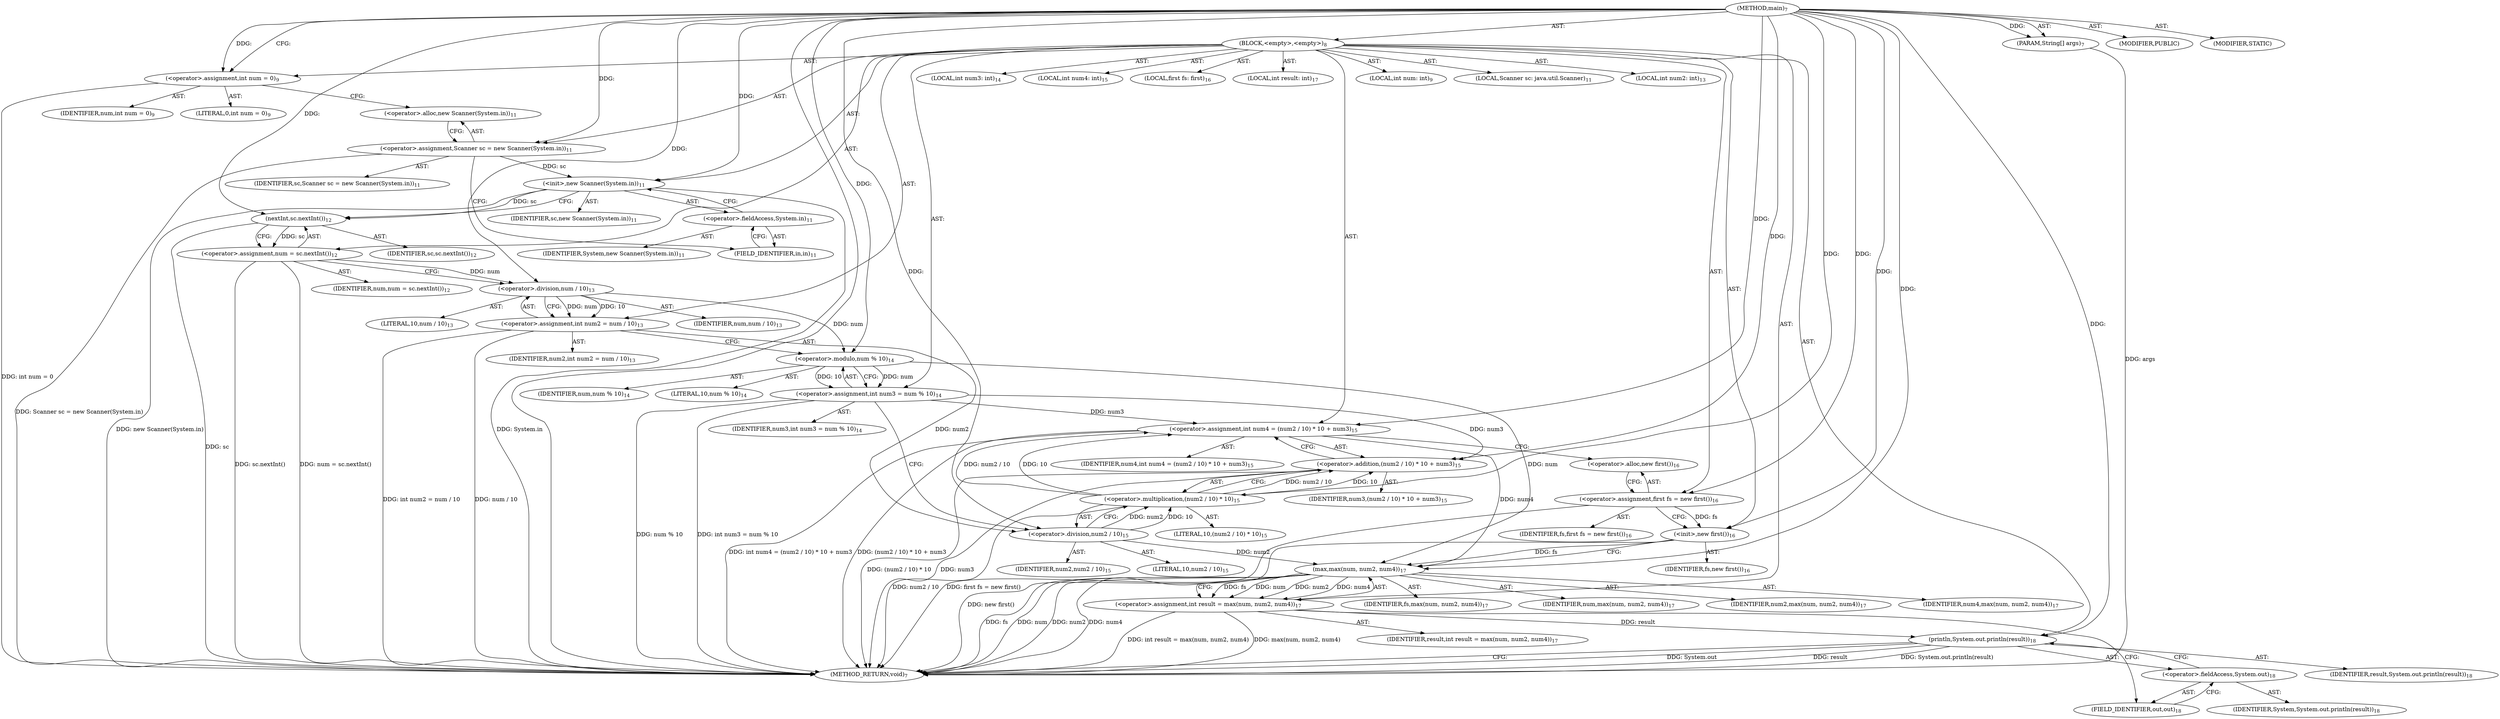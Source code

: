 digraph "main" {  
"21" [label = <(METHOD,main)<SUB>7</SUB>> ]
"22" [label = <(PARAM,String[] args)<SUB>7</SUB>> ]
"23" [label = <(BLOCK,&lt;empty&gt;,&lt;empty&gt;)<SUB>8</SUB>> ]
"24" [label = <(LOCAL,int num: int)<SUB>9</SUB>> ]
"25" [label = <(&lt;operator&gt;.assignment,int num = 0)<SUB>9</SUB>> ]
"26" [label = <(IDENTIFIER,num,int num = 0)<SUB>9</SUB>> ]
"27" [label = <(LITERAL,0,int num = 0)<SUB>9</SUB>> ]
"4" [label = <(LOCAL,Scanner sc: java.util.Scanner)<SUB>11</SUB>> ]
"28" [label = <(&lt;operator&gt;.assignment,Scanner sc = new Scanner(System.in))<SUB>11</SUB>> ]
"29" [label = <(IDENTIFIER,sc,Scanner sc = new Scanner(System.in))<SUB>11</SUB>> ]
"30" [label = <(&lt;operator&gt;.alloc,new Scanner(System.in))<SUB>11</SUB>> ]
"31" [label = <(&lt;init&gt;,new Scanner(System.in))<SUB>11</SUB>> ]
"3" [label = <(IDENTIFIER,sc,new Scanner(System.in))<SUB>11</SUB>> ]
"32" [label = <(&lt;operator&gt;.fieldAccess,System.in)<SUB>11</SUB>> ]
"33" [label = <(IDENTIFIER,System,new Scanner(System.in))<SUB>11</SUB>> ]
"34" [label = <(FIELD_IDENTIFIER,in,in)<SUB>11</SUB>> ]
"35" [label = <(&lt;operator&gt;.assignment,num = sc.nextInt())<SUB>12</SUB>> ]
"36" [label = <(IDENTIFIER,num,num = sc.nextInt())<SUB>12</SUB>> ]
"37" [label = <(nextInt,sc.nextInt())<SUB>12</SUB>> ]
"38" [label = <(IDENTIFIER,sc,sc.nextInt())<SUB>12</SUB>> ]
"39" [label = <(LOCAL,int num2: int)<SUB>13</SUB>> ]
"40" [label = <(&lt;operator&gt;.assignment,int num2 = num / 10)<SUB>13</SUB>> ]
"41" [label = <(IDENTIFIER,num2,int num2 = num / 10)<SUB>13</SUB>> ]
"42" [label = <(&lt;operator&gt;.division,num / 10)<SUB>13</SUB>> ]
"43" [label = <(IDENTIFIER,num,num / 10)<SUB>13</SUB>> ]
"44" [label = <(LITERAL,10,num / 10)<SUB>13</SUB>> ]
"45" [label = <(LOCAL,int num3: int)<SUB>14</SUB>> ]
"46" [label = <(&lt;operator&gt;.assignment,int num3 = num % 10)<SUB>14</SUB>> ]
"47" [label = <(IDENTIFIER,num3,int num3 = num % 10)<SUB>14</SUB>> ]
"48" [label = <(&lt;operator&gt;.modulo,num % 10)<SUB>14</SUB>> ]
"49" [label = <(IDENTIFIER,num,num % 10)<SUB>14</SUB>> ]
"50" [label = <(LITERAL,10,num % 10)<SUB>14</SUB>> ]
"51" [label = <(LOCAL,int num4: int)<SUB>15</SUB>> ]
"52" [label = <(&lt;operator&gt;.assignment,int num4 = (num2 / 10) * 10 + num3)<SUB>15</SUB>> ]
"53" [label = <(IDENTIFIER,num4,int num4 = (num2 / 10) * 10 + num3)<SUB>15</SUB>> ]
"54" [label = <(&lt;operator&gt;.addition,(num2 / 10) * 10 + num3)<SUB>15</SUB>> ]
"55" [label = <(&lt;operator&gt;.multiplication,(num2 / 10) * 10)<SUB>15</SUB>> ]
"56" [label = <(&lt;operator&gt;.division,num2 / 10)<SUB>15</SUB>> ]
"57" [label = <(IDENTIFIER,num2,num2 / 10)<SUB>15</SUB>> ]
"58" [label = <(LITERAL,10,num2 / 10)<SUB>15</SUB>> ]
"59" [label = <(LITERAL,10,(num2 / 10) * 10)<SUB>15</SUB>> ]
"60" [label = <(IDENTIFIER,num3,(num2 / 10) * 10 + num3)<SUB>15</SUB>> ]
"6" [label = <(LOCAL,first fs: first)<SUB>16</SUB>> ]
"61" [label = <(&lt;operator&gt;.assignment,first fs = new first())<SUB>16</SUB>> ]
"62" [label = <(IDENTIFIER,fs,first fs = new first())<SUB>16</SUB>> ]
"63" [label = <(&lt;operator&gt;.alloc,new first())<SUB>16</SUB>> ]
"64" [label = <(&lt;init&gt;,new first())<SUB>16</SUB>> ]
"5" [label = <(IDENTIFIER,fs,new first())<SUB>16</SUB>> ]
"65" [label = <(LOCAL,int result: int)<SUB>17</SUB>> ]
"66" [label = <(&lt;operator&gt;.assignment,int result = max(num, num2, num4))<SUB>17</SUB>> ]
"67" [label = <(IDENTIFIER,result,int result = max(num, num2, num4))<SUB>17</SUB>> ]
"68" [label = <(max,max(num, num2, num4))<SUB>17</SUB>> ]
"69" [label = <(IDENTIFIER,fs,max(num, num2, num4))<SUB>17</SUB>> ]
"70" [label = <(IDENTIFIER,num,max(num, num2, num4))<SUB>17</SUB>> ]
"71" [label = <(IDENTIFIER,num2,max(num, num2, num4))<SUB>17</SUB>> ]
"72" [label = <(IDENTIFIER,num4,max(num, num2, num4))<SUB>17</SUB>> ]
"73" [label = <(println,System.out.println(result))<SUB>18</SUB>> ]
"74" [label = <(&lt;operator&gt;.fieldAccess,System.out)<SUB>18</SUB>> ]
"75" [label = <(IDENTIFIER,System,System.out.println(result))<SUB>18</SUB>> ]
"76" [label = <(FIELD_IDENTIFIER,out,out)<SUB>18</SUB>> ]
"77" [label = <(IDENTIFIER,result,System.out.println(result))<SUB>18</SUB>> ]
"78" [label = <(MODIFIER,PUBLIC)> ]
"79" [label = <(MODIFIER,STATIC)> ]
"80" [label = <(METHOD_RETURN,void)<SUB>7</SUB>> ]
  "21" -> "22"  [ label = "AST: "] 
  "21" -> "23"  [ label = "AST: "] 
  "21" -> "78"  [ label = "AST: "] 
  "21" -> "79"  [ label = "AST: "] 
  "21" -> "80"  [ label = "AST: "] 
  "23" -> "24"  [ label = "AST: "] 
  "23" -> "25"  [ label = "AST: "] 
  "23" -> "4"  [ label = "AST: "] 
  "23" -> "28"  [ label = "AST: "] 
  "23" -> "31"  [ label = "AST: "] 
  "23" -> "35"  [ label = "AST: "] 
  "23" -> "39"  [ label = "AST: "] 
  "23" -> "40"  [ label = "AST: "] 
  "23" -> "45"  [ label = "AST: "] 
  "23" -> "46"  [ label = "AST: "] 
  "23" -> "51"  [ label = "AST: "] 
  "23" -> "52"  [ label = "AST: "] 
  "23" -> "6"  [ label = "AST: "] 
  "23" -> "61"  [ label = "AST: "] 
  "23" -> "64"  [ label = "AST: "] 
  "23" -> "65"  [ label = "AST: "] 
  "23" -> "66"  [ label = "AST: "] 
  "23" -> "73"  [ label = "AST: "] 
  "25" -> "26"  [ label = "AST: "] 
  "25" -> "27"  [ label = "AST: "] 
  "28" -> "29"  [ label = "AST: "] 
  "28" -> "30"  [ label = "AST: "] 
  "31" -> "3"  [ label = "AST: "] 
  "31" -> "32"  [ label = "AST: "] 
  "32" -> "33"  [ label = "AST: "] 
  "32" -> "34"  [ label = "AST: "] 
  "35" -> "36"  [ label = "AST: "] 
  "35" -> "37"  [ label = "AST: "] 
  "37" -> "38"  [ label = "AST: "] 
  "40" -> "41"  [ label = "AST: "] 
  "40" -> "42"  [ label = "AST: "] 
  "42" -> "43"  [ label = "AST: "] 
  "42" -> "44"  [ label = "AST: "] 
  "46" -> "47"  [ label = "AST: "] 
  "46" -> "48"  [ label = "AST: "] 
  "48" -> "49"  [ label = "AST: "] 
  "48" -> "50"  [ label = "AST: "] 
  "52" -> "53"  [ label = "AST: "] 
  "52" -> "54"  [ label = "AST: "] 
  "54" -> "55"  [ label = "AST: "] 
  "54" -> "60"  [ label = "AST: "] 
  "55" -> "56"  [ label = "AST: "] 
  "55" -> "59"  [ label = "AST: "] 
  "56" -> "57"  [ label = "AST: "] 
  "56" -> "58"  [ label = "AST: "] 
  "61" -> "62"  [ label = "AST: "] 
  "61" -> "63"  [ label = "AST: "] 
  "64" -> "5"  [ label = "AST: "] 
  "66" -> "67"  [ label = "AST: "] 
  "66" -> "68"  [ label = "AST: "] 
  "68" -> "69"  [ label = "AST: "] 
  "68" -> "70"  [ label = "AST: "] 
  "68" -> "71"  [ label = "AST: "] 
  "68" -> "72"  [ label = "AST: "] 
  "73" -> "74"  [ label = "AST: "] 
  "73" -> "77"  [ label = "AST: "] 
  "74" -> "75"  [ label = "AST: "] 
  "74" -> "76"  [ label = "AST: "] 
  "25" -> "30"  [ label = "CFG: "] 
  "28" -> "34"  [ label = "CFG: "] 
  "31" -> "37"  [ label = "CFG: "] 
  "35" -> "42"  [ label = "CFG: "] 
  "40" -> "48"  [ label = "CFG: "] 
  "46" -> "56"  [ label = "CFG: "] 
  "52" -> "63"  [ label = "CFG: "] 
  "61" -> "64"  [ label = "CFG: "] 
  "64" -> "68"  [ label = "CFG: "] 
  "66" -> "76"  [ label = "CFG: "] 
  "73" -> "80"  [ label = "CFG: "] 
  "30" -> "28"  [ label = "CFG: "] 
  "32" -> "31"  [ label = "CFG: "] 
  "37" -> "35"  [ label = "CFG: "] 
  "42" -> "40"  [ label = "CFG: "] 
  "48" -> "46"  [ label = "CFG: "] 
  "54" -> "52"  [ label = "CFG: "] 
  "63" -> "61"  [ label = "CFG: "] 
  "68" -> "66"  [ label = "CFG: "] 
  "74" -> "73"  [ label = "CFG: "] 
  "34" -> "32"  [ label = "CFG: "] 
  "55" -> "54"  [ label = "CFG: "] 
  "76" -> "74"  [ label = "CFG: "] 
  "56" -> "55"  [ label = "CFG: "] 
  "21" -> "25"  [ label = "CFG: "] 
  "22" -> "80"  [ label = "DDG: args"] 
  "25" -> "80"  [ label = "DDG: int num = 0"] 
  "28" -> "80"  [ label = "DDG: Scanner sc = new Scanner(System.in)"] 
  "31" -> "80"  [ label = "DDG: System.in"] 
  "31" -> "80"  [ label = "DDG: new Scanner(System.in)"] 
  "37" -> "80"  [ label = "DDG: sc"] 
  "35" -> "80"  [ label = "DDG: sc.nextInt()"] 
  "35" -> "80"  [ label = "DDG: num = sc.nextInt()"] 
  "40" -> "80"  [ label = "DDG: num / 10"] 
  "40" -> "80"  [ label = "DDG: int num2 = num / 10"] 
  "46" -> "80"  [ label = "DDG: num % 10"] 
  "46" -> "80"  [ label = "DDG: int num3 = num % 10"] 
  "55" -> "80"  [ label = "DDG: num2 / 10"] 
  "54" -> "80"  [ label = "DDG: (num2 / 10) * 10"] 
  "54" -> "80"  [ label = "DDG: num3"] 
  "52" -> "80"  [ label = "DDG: (num2 / 10) * 10 + num3"] 
  "52" -> "80"  [ label = "DDG: int num4 = (num2 / 10) * 10 + num3"] 
  "61" -> "80"  [ label = "DDG: first fs = new first()"] 
  "64" -> "80"  [ label = "DDG: new first()"] 
  "68" -> "80"  [ label = "DDG: fs"] 
  "68" -> "80"  [ label = "DDG: num"] 
  "68" -> "80"  [ label = "DDG: num2"] 
  "68" -> "80"  [ label = "DDG: num4"] 
  "66" -> "80"  [ label = "DDG: max(num, num2, num4)"] 
  "66" -> "80"  [ label = "DDG: int result = max(num, num2, num4)"] 
  "73" -> "80"  [ label = "DDG: System.out"] 
  "73" -> "80"  [ label = "DDG: result"] 
  "73" -> "80"  [ label = "DDG: System.out.println(result)"] 
  "21" -> "22"  [ label = "DDG: "] 
  "21" -> "25"  [ label = "DDG: "] 
  "21" -> "28"  [ label = "DDG: "] 
  "37" -> "35"  [ label = "DDG: sc"] 
  "42" -> "40"  [ label = "DDG: num"] 
  "42" -> "40"  [ label = "DDG: 10"] 
  "48" -> "46"  [ label = "DDG: num"] 
  "48" -> "46"  [ label = "DDG: 10"] 
  "55" -> "52"  [ label = "DDG: num2 / 10"] 
  "55" -> "52"  [ label = "DDG: 10"] 
  "46" -> "52"  [ label = "DDG: num3"] 
  "21" -> "52"  [ label = "DDG: "] 
  "21" -> "61"  [ label = "DDG: "] 
  "68" -> "66"  [ label = "DDG: fs"] 
  "68" -> "66"  [ label = "DDG: num"] 
  "68" -> "66"  [ label = "DDG: num2"] 
  "68" -> "66"  [ label = "DDG: num4"] 
  "28" -> "31"  [ label = "DDG: sc"] 
  "21" -> "31"  [ label = "DDG: "] 
  "61" -> "64"  [ label = "DDG: fs"] 
  "21" -> "64"  [ label = "DDG: "] 
  "66" -> "73"  [ label = "DDG: result"] 
  "21" -> "73"  [ label = "DDG: "] 
  "31" -> "37"  [ label = "DDG: sc"] 
  "21" -> "37"  [ label = "DDG: "] 
  "35" -> "42"  [ label = "DDG: num"] 
  "21" -> "42"  [ label = "DDG: "] 
  "42" -> "48"  [ label = "DDG: num"] 
  "21" -> "48"  [ label = "DDG: "] 
  "55" -> "54"  [ label = "DDG: num2 / 10"] 
  "55" -> "54"  [ label = "DDG: 10"] 
  "46" -> "54"  [ label = "DDG: num3"] 
  "21" -> "54"  [ label = "DDG: "] 
  "64" -> "68"  [ label = "DDG: fs"] 
  "21" -> "68"  [ label = "DDG: "] 
  "48" -> "68"  [ label = "DDG: num"] 
  "56" -> "68"  [ label = "DDG: num2"] 
  "52" -> "68"  [ label = "DDG: num4"] 
  "56" -> "55"  [ label = "DDG: num2"] 
  "56" -> "55"  [ label = "DDG: 10"] 
  "21" -> "55"  [ label = "DDG: "] 
  "40" -> "56"  [ label = "DDG: num2"] 
  "21" -> "56"  [ label = "DDG: "] 
}
